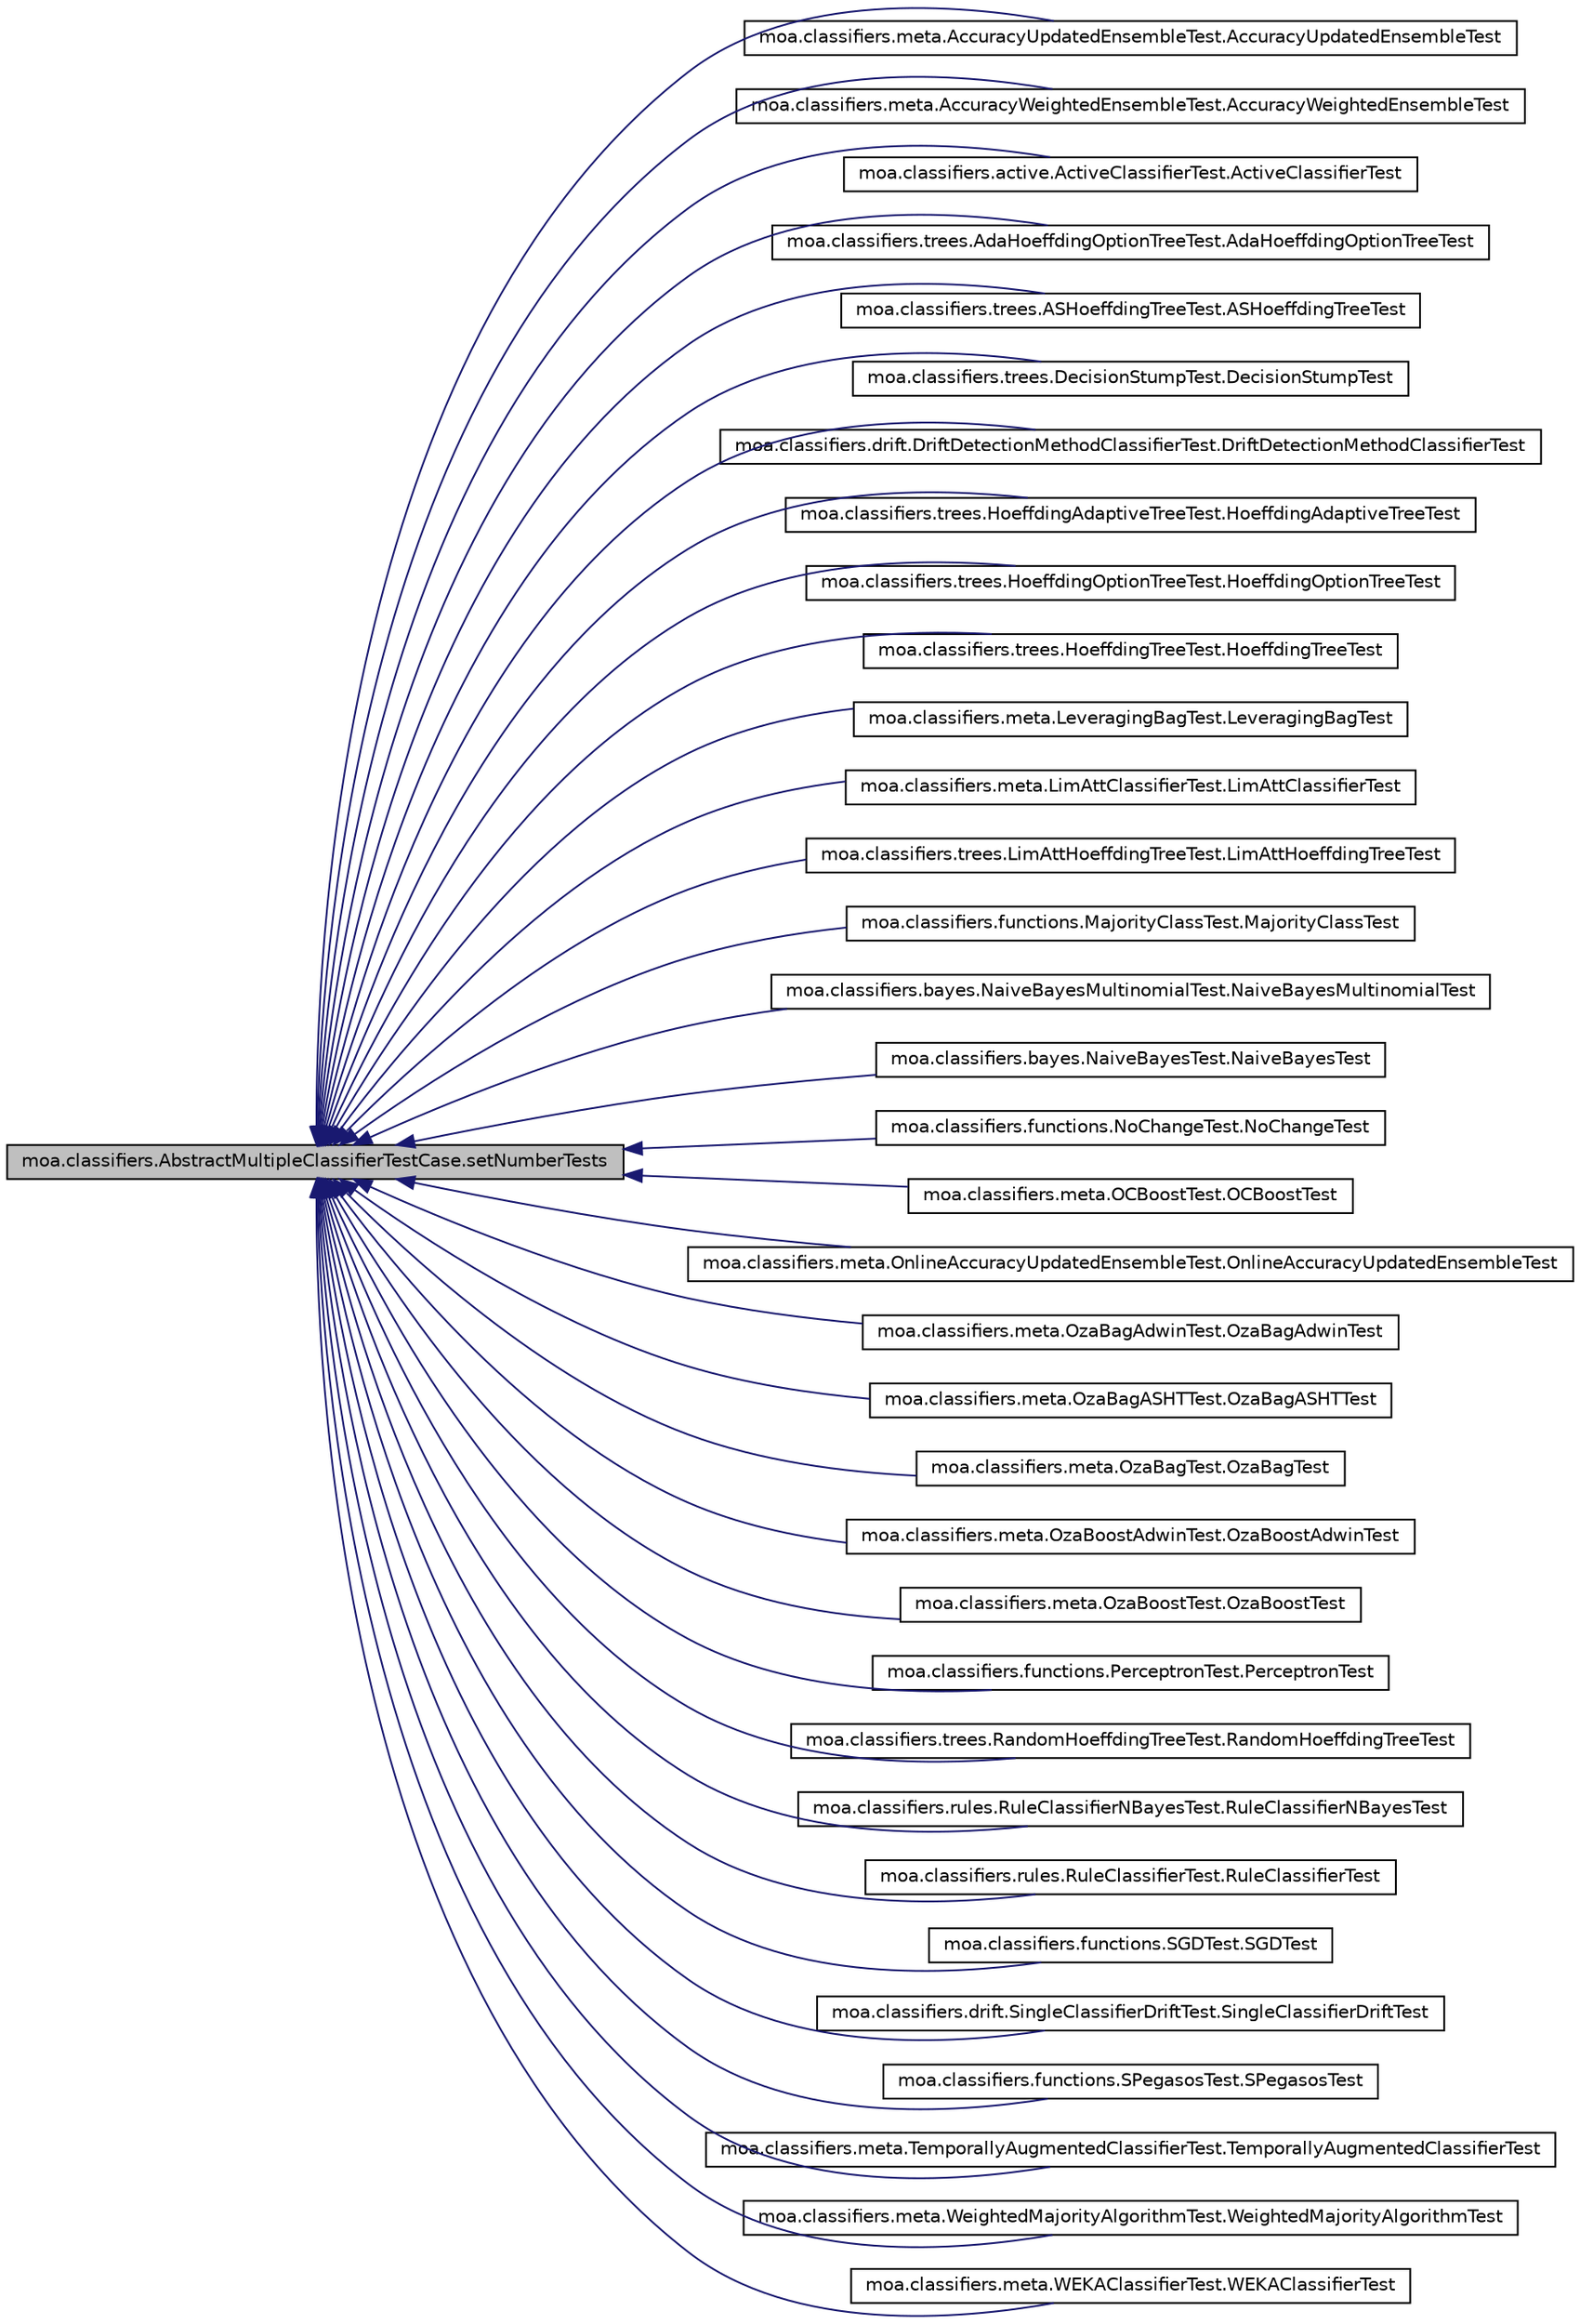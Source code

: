 digraph G
{
  edge [fontname="Helvetica",fontsize="10",labelfontname="Helvetica",labelfontsize="10"];
  node [fontname="Helvetica",fontsize="10",shape=record];
  rankdir=LR;
  Node1 [label="moa.classifiers.AbstractMultipleClassifierTestCase.setNumberTests",height=0.2,width=0.4,color="black", fillcolor="grey75", style="filled" fontcolor="black"];
  Node1 -> Node2 [dir=back,color="midnightblue",fontsize="10",style="solid",fontname="Helvetica"];
  Node2 [label="moa.classifiers.meta.AccuracyUpdatedEnsembleTest.AccuracyUpdatedEnsembleTest",height=0.2,width=0.4,color="black", fillcolor="white", style="filled",URL="$classmoa_1_1classifiers_1_1meta_1_1AccuracyUpdatedEnsembleTest.html#a9ca59e47233755936b62e2b674e3da24",tooltip="Constructs the test case."];
  Node1 -> Node3 [dir=back,color="midnightblue",fontsize="10",style="solid",fontname="Helvetica"];
  Node3 [label="moa.classifiers.meta.AccuracyWeightedEnsembleTest.AccuracyWeightedEnsembleTest",height=0.2,width=0.4,color="black", fillcolor="white", style="filled",URL="$classmoa_1_1classifiers_1_1meta_1_1AccuracyWeightedEnsembleTest.html#afae2adf0da997bd6e3c20736ccb6b34c",tooltip="Constructs the test case."];
  Node1 -> Node4 [dir=back,color="midnightblue",fontsize="10",style="solid",fontname="Helvetica"];
  Node4 [label="moa.classifiers.active.ActiveClassifierTest.ActiveClassifierTest",height=0.2,width=0.4,color="black", fillcolor="white", style="filled",URL="$classmoa_1_1classifiers_1_1active_1_1ActiveClassifierTest.html#ab7feb5d88493c5aacb3dfd6305049217",tooltip="Constructs the test case."];
  Node1 -> Node5 [dir=back,color="midnightblue",fontsize="10",style="solid",fontname="Helvetica"];
  Node5 [label="moa.classifiers.trees.AdaHoeffdingOptionTreeTest.AdaHoeffdingOptionTreeTest",height=0.2,width=0.4,color="black", fillcolor="white", style="filled",URL="$classmoa_1_1classifiers_1_1trees_1_1AdaHoeffdingOptionTreeTest.html#ab003aa956ef505d8ad390a7f8138af0c",tooltip="Constructs the test case."];
  Node1 -> Node6 [dir=back,color="midnightblue",fontsize="10",style="solid",fontname="Helvetica"];
  Node6 [label="moa.classifiers.trees.ASHoeffdingTreeTest.ASHoeffdingTreeTest",height=0.2,width=0.4,color="black", fillcolor="white", style="filled",URL="$classmoa_1_1classifiers_1_1trees_1_1ASHoeffdingTreeTest.html#a417f88603e454f2cfd8b3471e935c720",tooltip="Constructs the test case."];
  Node1 -> Node7 [dir=back,color="midnightblue",fontsize="10",style="solid",fontname="Helvetica"];
  Node7 [label="moa.classifiers.trees.DecisionStumpTest.DecisionStumpTest",height=0.2,width=0.4,color="black", fillcolor="white", style="filled",URL="$classmoa_1_1classifiers_1_1trees_1_1DecisionStumpTest.html#aa39582f1ad6cc67da84434b25eb9dfb9",tooltip="Constructs the test case."];
  Node1 -> Node8 [dir=back,color="midnightblue",fontsize="10",style="solid",fontname="Helvetica"];
  Node8 [label="moa.classifiers.drift.DriftDetectionMethodClassifierTest.DriftDetectionMethodClassifierTest",height=0.2,width=0.4,color="black", fillcolor="white", style="filled",URL="$classmoa_1_1classifiers_1_1drift_1_1DriftDetectionMethodClassifierTest.html#a69bbb9b2f0ad538d8fc666b31a74081a",tooltip="Constructs the test case."];
  Node1 -> Node9 [dir=back,color="midnightblue",fontsize="10",style="solid",fontname="Helvetica"];
  Node9 [label="moa.classifiers.trees.HoeffdingAdaptiveTreeTest.HoeffdingAdaptiveTreeTest",height=0.2,width=0.4,color="black", fillcolor="white", style="filled",URL="$classmoa_1_1classifiers_1_1trees_1_1HoeffdingAdaptiveTreeTest.html#ad5e36d95c8b3913b1ce5d53a335c5fe4",tooltip="Constructs the test case."];
  Node1 -> Node10 [dir=back,color="midnightblue",fontsize="10",style="solid",fontname="Helvetica"];
  Node10 [label="moa.classifiers.trees.HoeffdingOptionTreeTest.HoeffdingOptionTreeTest",height=0.2,width=0.4,color="black", fillcolor="white", style="filled",URL="$classmoa_1_1classifiers_1_1trees_1_1HoeffdingOptionTreeTest.html#aac465ccd3ccbec89c2ef02b97441e352",tooltip="Constructs the test case."];
  Node1 -> Node11 [dir=back,color="midnightblue",fontsize="10",style="solid",fontname="Helvetica"];
  Node11 [label="moa.classifiers.trees.HoeffdingTreeTest.HoeffdingTreeTest",height=0.2,width=0.4,color="black", fillcolor="white", style="filled",URL="$classmoa_1_1classifiers_1_1trees_1_1HoeffdingTreeTest.html#a3c56a2c7fa1099777ba42511ccdca83f",tooltip="Constructs the test case."];
  Node1 -> Node12 [dir=back,color="midnightblue",fontsize="10",style="solid",fontname="Helvetica"];
  Node12 [label="moa.classifiers.meta.LeveragingBagTest.LeveragingBagTest",height=0.2,width=0.4,color="black", fillcolor="white", style="filled",URL="$classmoa_1_1classifiers_1_1meta_1_1LeveragingBagTest.html#a711c95e6c8265f88a514cdf35d3b550c",tooltip="Constructs the test case."];
  Node1 -> Node13 [dir=back,color="midnightblue",fontsize="10",style="solid",fontname="Helvetica"];
  Node13 [label="moa.classifiers.meta.LimAttClassifierTest.LimAttClassifierTest",height=0.2,width=0.4,color="black", fillcolor="white", style="filled",URL="$classmoa_1_1classifiers_1_1meta_1_1LimAttClassifierTest.html#ae2227bc48c7692cf6e1ee426ead9b2fe",tooltip="Constructs the test case."];
  Node1 -> Node14 [dir=back,color="midnightblue",fontsize="10",style="solid",fontname="Helvetica"];
  Node14 [label="moa.classifiers.trees.LimAttHoeffdingTreeTest.LimAttHoeffdingTreeTest",height=0.2,width=0.4,color="black", fillcolor="white", style="filled",URL="$classmoa_1_1classifiers_1_1trees_1_1LimAttHoeffdingTreeTest.html#a0475053009bd07d44250ba3bbc886c7f",tooltip="Constructs the test case."];
  Node1 -> Node15 [dir=back,color="midnightblue",fontsize="10",style="solid",fontname="Helvetica"];
  Node15 [label="moa.classifiers.functions.MajorityClassTest.MajorityClassTest",height=0.2,width=0.4,color="black", fillcolor="white", style="filled",URL="$classmoa_1_1classifiers_1_1functions_1_1MajorityClassTest.html#a568922a1c15219f17e783b4a6384fbd8",tooltip="Constructs the test case."];
  Node1 -> Node16 [dir=back,color="midnightblue",fontsize="10",style="solid",fontname="Helvetica"];
  Node16 [label="moa.classifiers.bayes.NaiveBayesMultinomialTest.NaiveBayesMultinomialTest",height=0.2,width=0.4,color="black", fillcolor="white", style="filled",URL="$classmoa_1_1classifiers_1_1bayes_1_1NaiveBayesMultinomialTest.html#ab6e3eea3fc4502cd36ec17a0d4d8fb93",tooltip="Constructs the test case."];
  Node1 -> Node17 [dir=back,color="midnightblue",fontsize="10",style="solid",fontname="Helvetica"];
  Node17 [label="moa.classifiers.bayes.NaiveBayesTest.NaiveBayesTest",height=0.2,width=0.4,color="black", fillcolor="white", style="filled",URL="$classmoa_1_1classifiers_1_1bayes_1_1NaiveBayesTest.html#accd6d86e2c14d6c34094ae8d60eb0261",tooltip="Constructs the test case."];
  Node1 -> Node18 [dir=back,color="midnightblue",fontsize="10",style="solid",fontname="Helvetica"];
  Node18 [label="moa.classifiers.functions.NoChangeTest.NoChangeTest",height=0.2,width=0.4,color="black", fillcolor="white", style="filled",URL="$classmoa_1_1classifiers_1_1functions_1_1NoChangeTest.html#a604af3cea4940cd83d382683dfdfcc8d",tooltip="Constructs the test case."];
  Node1 -> Node19 [dir=back,color="midnightblue",fontsize="10",style="solid",fontname="Helvetica"];
  Node19 [label="moa.classifiers.meta.OCBoostTest.OCBoostTest",height=0.2,width=0.4,color="black", fillcolor="white", style="filled",URL="$classmoa_1_1classifiers_1_1meta_1_1OCBoostTest.html#a201686f29a6ca4b1cdd7125c4b139784",tooltip="Constructs the test case."];
  Node1 -> Node20 [dir=back,color="midnightblue",fontsize="10",style="solid",fontname="Helvetica"];
  Node20 [label="moa.classifiers.meta.OnlineAccuracyUpdatedEnsembleTest.OnlineAccuracyUpdatedEnsembleTest",height=0.2,width=0.4,color="black", fillcolor="white", style="filled",URL="$classmoa_1_1classifiers_1_1meta_1_1OnlineAccuracyUpdatedEnsembleTest.html#abbcbfd76c3d1f6d6acb4b9fc81d58209",tooltip="Constructs the test case."];
  Node1 -> Node21 [dir=back,color="midnightblue",fontsize="10",style="solid",fontname="Helvetica"];
  Node21 [label="moa.classifiers.meta.OzaBagAdwinTest.OzaBagAdwinTest",height=0.2,width=0.4,color="black", fillcolor="white", style="filled",URL="$classmoa_1_1classifiers_1_1meta_1_1OzaBagAdwinTest.html#a57ba01610cf9c86593526f81c62d0220",tooltip="Constructs the test case."];
  Node1 -> Node22 [dir=back,color="midnightblue",fontsize="10",style="solid",fontname="Helvetica"];
  Node22 [label="moa.classifiers.meta.OzaBagASHTTest.OzaBagASHTTest",height=0.2,width=0.4,color="black", fillcolor="white", style="filled",URL="$classmoa_1_1classifiers_1_1meta_1_1OzaBagASHTTest.html#a91657a88a48d2ad08a45eba2c2308582",tooltip="Constructs the test case."];
  Node1 -> Node23 [dir=back,color="midnightblue",fontsize="10",style="solid",fontname="Helvetica"];
  Node23 [label="moa.classifiers.meta.OzaBagTest.OzaBagTest",height=0.2,width=0.4,color="black", fillcolor="white", style="filled",URL="$classmoa_1_1classifiers_1_1meta_1_1OzaBagTest.html#a0467736efe326ab90a126ac6d48cfc61",tooltip="Constructs the test case."];
  Node1 -> Node24 [dir=back,color="midnightblue",fontsize="10",style="solid",fontname="Helvetica"];
  Node24 [label="moa.classifiers.meta.OzaBoostAdwinTest.OzaBoostAdwinTest",height=0.2,width=0.4,color="black", fillcolor="white", style="filled",URL="$classmoa_1_1classifiers_1_1meta_1_1OzaBoostAdwinTest.html#ac14c221ba6dc0c25686fa39f460de0d9",tooltip="Constructs the test case."];
  Node1 -> Node25 [dir=back,color="midnightblue",fontsize="10",style="solid",fontname="Helvetica"];
  Node25 [label="moa.classifiers.meta.OzaBoostTest.OzaBoostTest",height=0.2,width=0.4,color="black", fillcolor="white", style="filled",URL="$classmoa_1_1classifiers_1_1meta_1_1OzaBoostTest.html#a65fee12550f0b476ba211bd5dd0c1834",tooltip="Constructs the test case."];
  Node1 -> Node26 [dir=back,color="midnightblue",fontsize="10",style="solid",fontname="Helvetica"];
  Node26 [label="moa.classifiers.functions.PerceptronTest.PerceptronTest",height=0.2,width=0.4,color="black", fillcolor="white", style="filled",URL="$classmoa_1_1classifiers_1_1functions_1_1PerceptronTest.html#ac05ef7e10d36adc01be0db87ab132d03",tooltip="Constructs the test case."];
  Node1 -> Node27 [dir=back,color="midnightblue",fontsize="10",style="solid",fontname="Helvetica"];
  Node27 [label="moa.classifiers.trees.RandomHoeffdingTreeTest.RandomHoeffdingTreeTest",height=0.2,width=0.4,color="black", fillcolor="white", style="filled",URL="$classmoa_1_1classifiers_1_1trees_1_1RandomHoeffdingTreeTest.html#afca0e348b95e0afed0de6ccc8c9290f6",tooltip="Constructs the test case."];
  Node1 -> Node28 [dir=back,color="midnightblue",fontsize="10",style="solid",fontname="Helvetica"];
  Node28 [label="moa.classifiers.rules.RuleClassifierNBayesTest.RuleClassifierNBayesTest",height=0.2,width=0.4,color="black", fillcolor="white", style="filled",URL="$classmoa_1_1classifiers_1_1rules_1_1RuleClassifierNBayesTest.html#a169fc8ad45d5aaf2db760b7f44be8584",tooltip="Constructs the test case."];
  Node1 -> Node29 [dir=back,color="midnightblue",fontsize="10",style="solid",fontname="Helvetica"];
  Node29 [label="moa.classifiers.rules.RuleClassifierTest.RuleClassifierTest",height=0.2,width=0.4,color="black", fillcolor="white", style="filled",URL="$classmoa_1_1classifiers_1_1rules_1_1RuleClassifierTest.html#a29e52d6d0b98bbc61a6f3f72ba3fc999",tooltip="Constructs the test case."];
  Node1 -> Node30 [dir=back,color="midnightblue",fontsize="10",style="solid",fontname="Helvetica"];
  Node30 [label="moa.classifiers.functions.SGDTest.SGDTest",height=0.2,width=0.4,color="black", fillcolor="white", style="filled",URL="$classmoa_1_1classifiers_1_1functions_1_1SGDTest.html#a87ffa1e94d8c381320afd0d28bab60f1",tooltip="Constructs the test case."];
  Node1 -> Node31 [dir=back,color="midnightblue",fontsize="10",style="solid",fontname="Helvetica"];
  Node31 [label="moa.classifiers.drift.SingleClassifierDriftTest.SingleClassifierDriftTest",height=0.2,width=0.4,color="black", fillcolor="white", style="filled",URL="$classmoa_1_1classifiers_1_1drift_1_1SingleClassifierDriftTest.html#a4c1017e1bcefcead6fef07a46e86f4d7",tooltip="Constructs the test case."];
  Node1 -> Node32 [dir=back,color="midnightblue",fontsize="10",style="solid",fontname="Helvetica"];
  Node32 [label="moa.classifiers.functions.SPegasosTest.SPegasosTest",height=0.2,width=0.4,color="black", fillcolor="white", style="filled",URL="$classmoa_1_1classifiers_1_1functions_1_1SPegasosTest.html#a25d24b95f53d1672be5c792103f36e9a",tooltip="Constructs the test case."];
  Node1 -> Node33 [dir=back,color="midnightblue",fontsize="10",style="solid",fontname="Helvetica"];
  Node33 [label="moa.classifiers.meta.TemporallyAugmentedClassifierTest.TemporallyAugmentedClassifierTest",height=0.2,width=0.4,color="black", fillcolor="white", style="filled",URL="$classmoa_1_1classifiers_1_1meta_1_1TemporallyAugmentedClassifierTest.html#a1e2cc9305bfdbda34b4fe25d52c5e1fb",tooltip="Constructs the test case."];
  Node1 -> Node34 [dir=back,color="midnightblue",fontsize="10",style="solid",fontname="Helvetica"];
  Node34 [label="moa.classifiers.meta.WeightedMajorityAlgorithmTest.WeightedMajorityAlgorithmTest",height=0.2,width=0.4,color="black", fillcolor="white", style="filled",URL="$classmoa_1_1classifiers_1_1meta_1_1WeightedMajorityAlgorithmTest.html#af2f5c2a264830ca34eb8d43ae5500e05",tooltip="Constructs the test case."];
  Node1 -> Node35 [dir=back,color="midnightblue",fontsize="10",style="solid",fontname="Helvetica"];
  Node35 [label="moa.classifiers.meta.WEKAClassifierTest.WEKAClassifierTest",height=0.2,width=0.4,color="black", fillcolor="white", style="filled",URL="$classmoa_1_1classifiers_1_1meta_1_1WEKAClassifierTest.html#a93ace987b6aee34981fb502e9d1da292",tooltip="Constructs the test case."];
}

